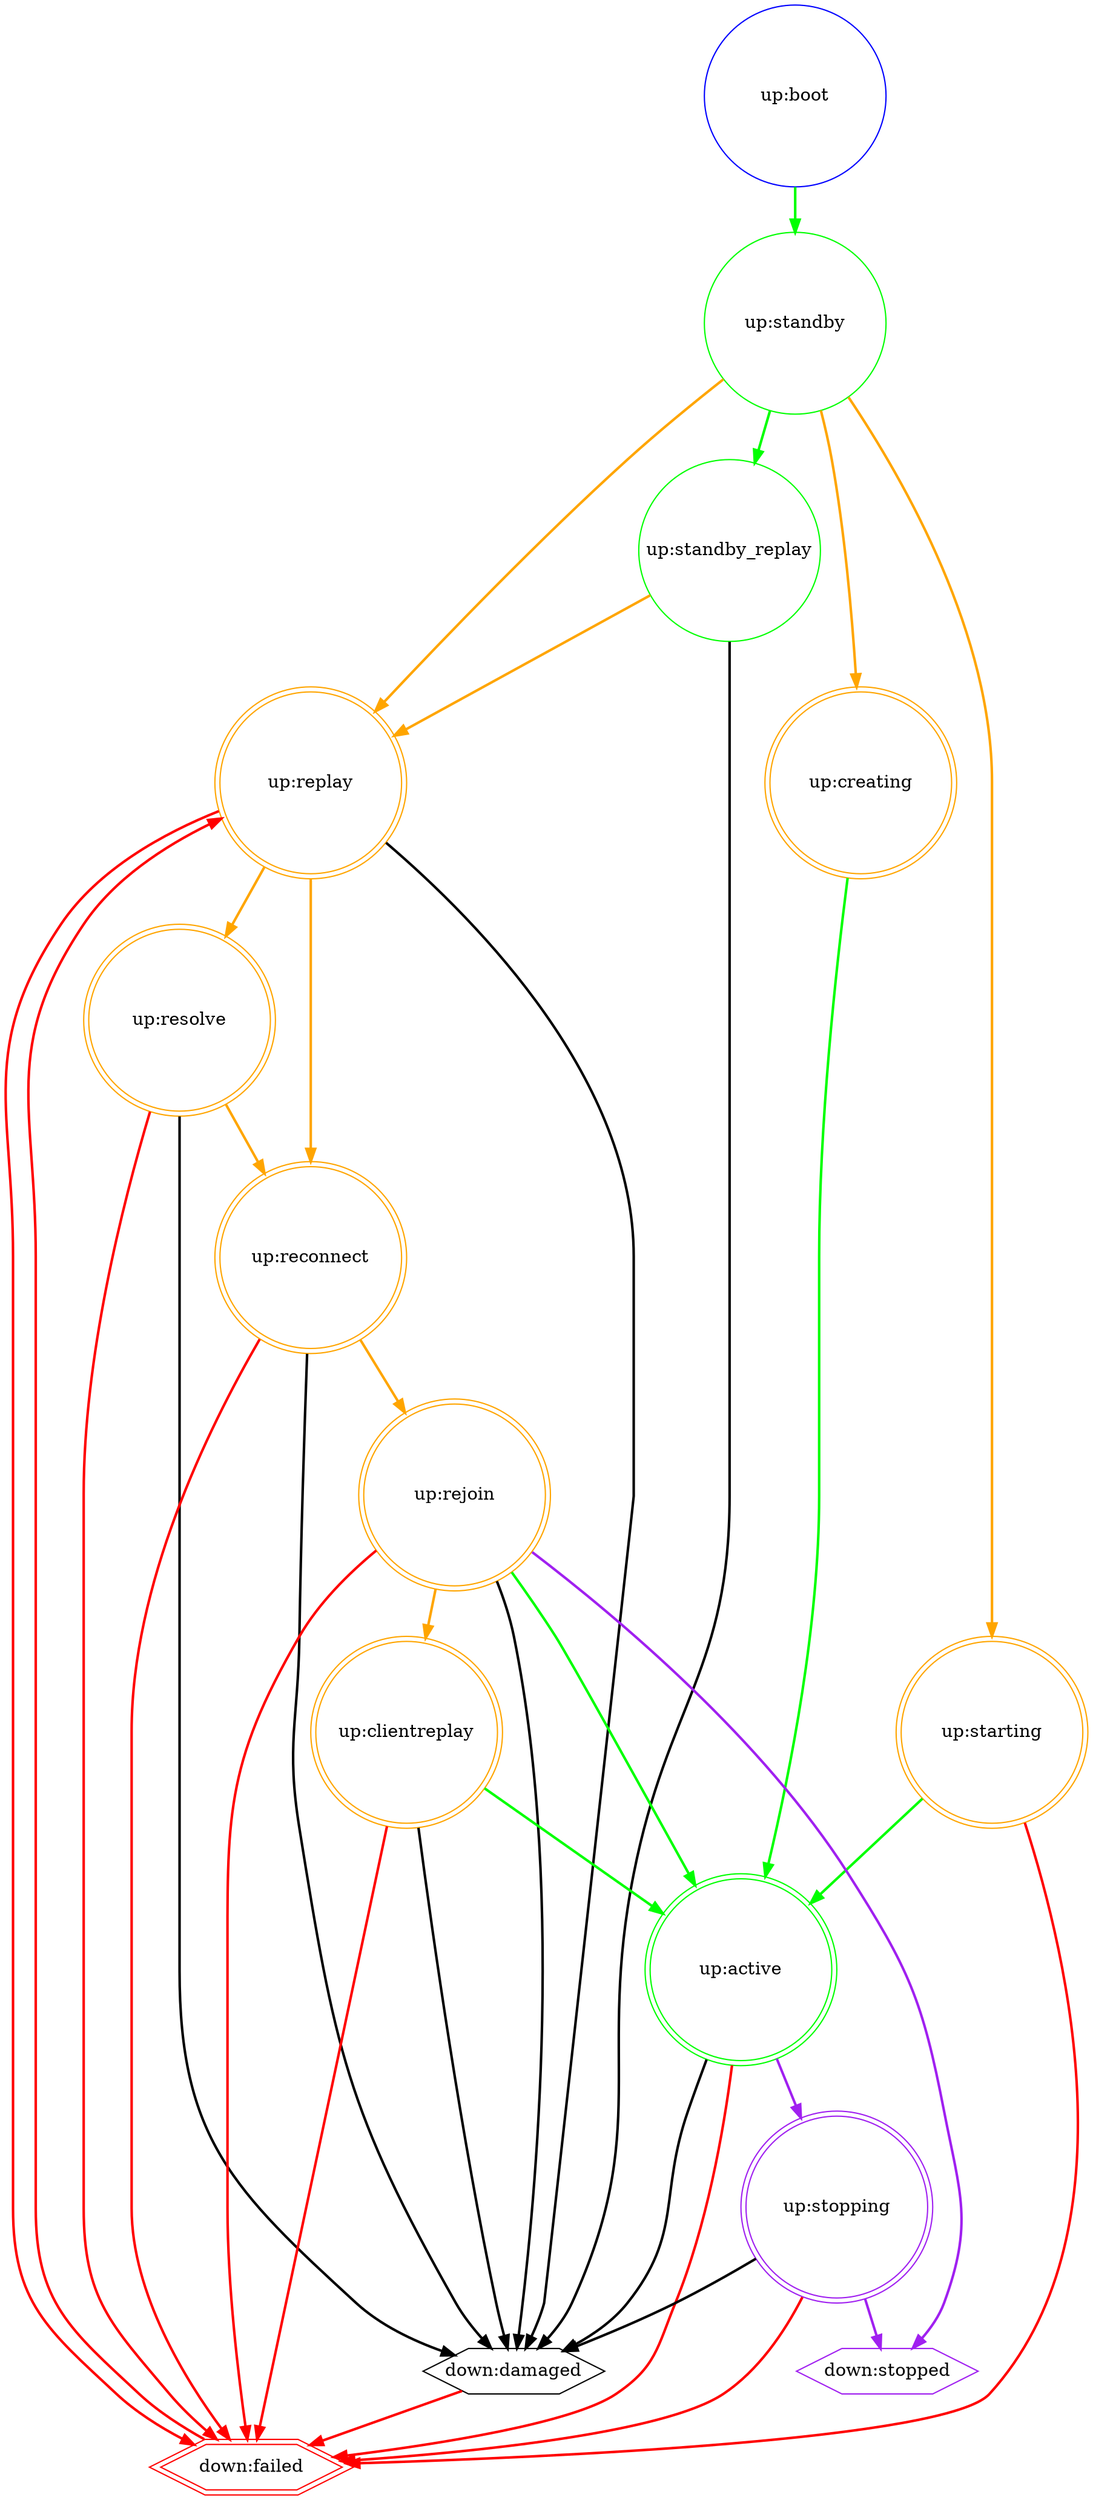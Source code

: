 digraph {

node [shape=circle,style=unfilled,fixedsize=true,width=2.0]

node [color=blue,peripheries=1];
N0 [label="up:boot"]

node [color=green,peripheries=1];
S1 [label="up:standby"]
N0 -> S1 [color=green,penwidth=2.0];
S2 [label="up:standby_replay"]
S1 -> S2 [color=green,penwidth=2.0];

node [color=orange,peripheries=2];
N1 [label="up:creating"]
S1 -> N1 [color=orange,penwidth=2.0];
N2 [label="up:starting"]
S1 -> N2 [color=orange,penwidth=2.0];
N3 [label="up:replay"]
S1 -> N3 [color=orange,penwidth=2.0];
S2 -> N3 [color=orange,penwidth=2.0];
N4 [label="up:resolve"]
N3 -> N4 [color=orange,penwidth=2.0];
N5 [label="up:reconnect"]
N3 -> N5 [color=orange,penwidth=2.0];
N4 -> N5 [color=orange,penwidth=2.0];
N6 [label="up:rejoin"]
N5 -> N6 [color=orange,penwidth=2.0];
N7 [label="up:clientreplay"]
N6 -> N7 [color=orange,penwidth=2.0];

node [color=green,peripheries=2];
S0 [label="up:active"]
N7 -> S0 [color=green,penwidth=2.0];
N1 -> S0 [color=green,penwidth=2.0];
N2 -> S0 [color=green,penwidth=2.0];
N6 -> S0 [color=green,penwidth=2.0];

// going down but still accessible by clients
node [color=purple,peripheries=2];
S3 [label="up:stopping"]
S0 -> S3 [color=purple,penwidth=2.0];

// terminal (but "in")
node [shape=polygon,sides=6,color=red,peripheries=2];
D0 [label="down:failed"]
N2 -> D0 [color=red,penwidth=2.0];
N3 -> D0 [color=red,penwidth=2.0];
N4 -> D0 [color=red,penwidth=2.0];
N5 -> D0 [color=red,penwidth=2.0];
N6 -> D0 [color=red,penwidth=2.0];
N7 -> D0 [color=red,penwidth=2.0];
S0 -> D0 [color=red,penwidth=2.0];
S3 -> D0 [color=red,penwidth=2.0];
D0 -> N3 [color=red,penwidth=2.0];

// terminal (but not "in")
node [shape=polygon,sides=6,color=black,peripheries=1];
D1 [label="down:damaged"]
S2 -> D1 [color=black,penwidth=2.0];
N3 -> D1 [color=black,penwidth=2.0];
N4 -> D1 [color=black,penwidth=2.0];
N5 -> D1 [color=black,penwidth=2.0];
N6 -> D1 [color=black,penwidth=2.0];
N7 -> D1 [color=black,penwidth=2.0];
S0 -> D1 [color=black,penwidth=2.0];
S3 -> D1 [color=black,penwidth=2.0];
D1 -> D0 [color=red,penwidth=2.0]

node [shape=polygon,sides=6,color=purple,peripheries=1];
D3 [label="down:stopped"]
S3 -> D3 [color=purple,penwidth=2.0];
N6 -> D3 [color=purple,penwidth=2.0];

}

